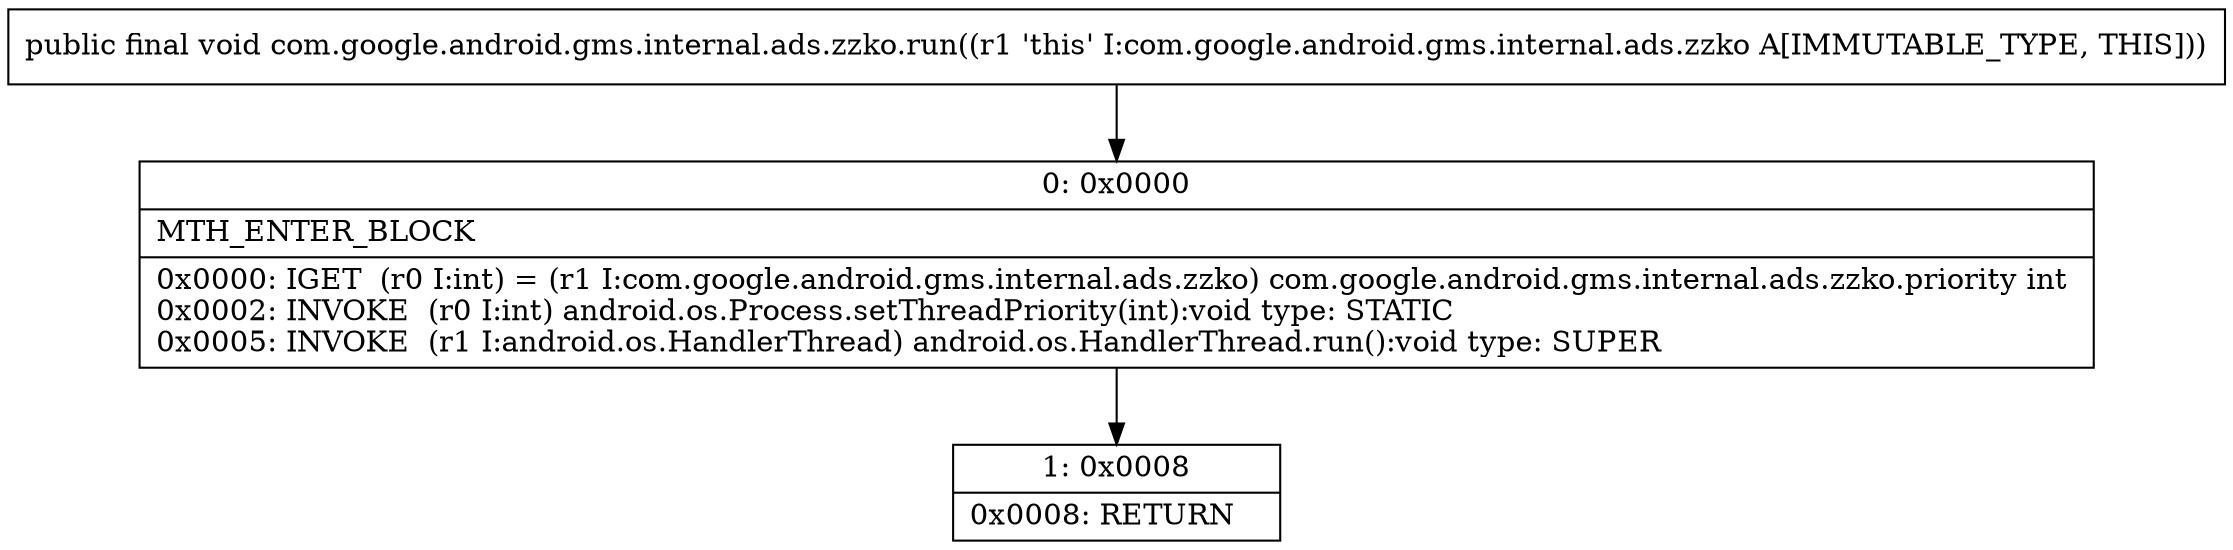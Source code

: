 digraph "CFG forcom.google.android.gms.internal.ads.zzko.run()V" {
Node_0 [shape=record,label="{0\:\ 0x0000|MTH_ENTER_BLOCK\l|0x0000: IGET  (r0 I:int) = (r1 I:com.google.android.gms.internal.ads.zzko) com.google.android.gms.internal.ads.zzko.priority int \l0x0002: INVOKE  (r0 I:int) android.os.Process.setThreadPriority(int):void type: STATIC \l0x0005: INVOKE  (r1 I:android.os.HandlerThread) android.os.HandlerThread.run():void type: SUPER \l}"];
Node_1 [shape=record,label="{1\:\ 0x0008|0x0008: RETURN   \l}"];
MethodNode[shape=record,label="{public final void com.google.android.gms.internal.ads.zzko.run((r1 'this' I:com.google.android.gms.internal.ads.zzko A[IMMUTABLE_TYPE, THIS])) }"];
MethodNode -> Node_0;
Node_0 -> Node_1;
}

